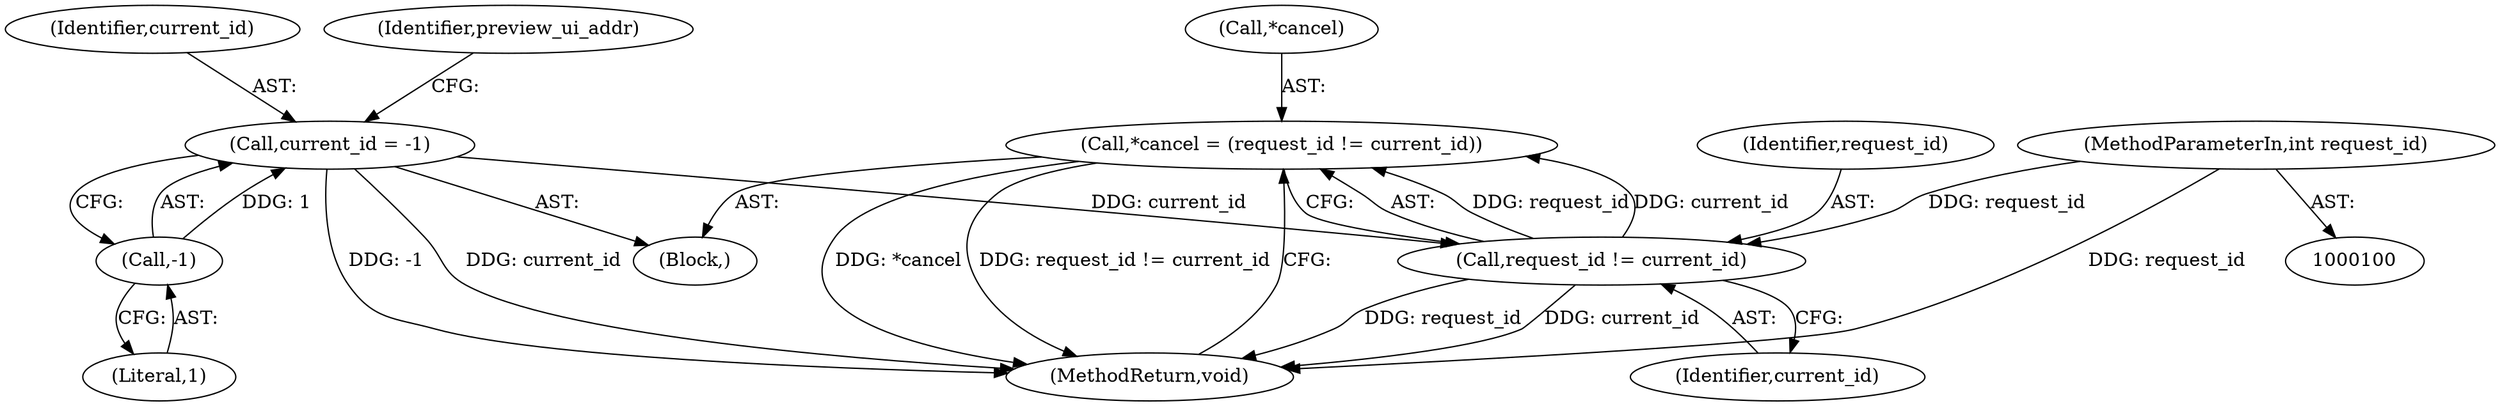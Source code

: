 digraph "1_Chrome_116d0963cadfbf55ef2ec3d13781987c4d80517a_13@pointer" {
"1000122" [label="(Call,*cancel = (request_id != current_id))"];
"1000125" [label="(Call,request_id != current_id)"];
"1000102" [label="(MethodParameterIn,int request_id)"];
"1000106" [label="(Call,current_id = -1)"];
"1000108" [label="(Call,-1)"];
"1000122" [label="(Call,*cancel = (request_id != current_id))"];
"1000128" [label="(MethodReturn,void)"];
"1000106" [label="(Call,current_id = -1)"];
"1000125" [label="(Call,request_id != current_id)"];
"1000113" [label="(Identifier,preview_ui_addr)"];
"1000104" [label="(Block,)"];
"1000123" [label="(Call,*cancel)"];
"1000108" [label="(Call,-1)"];
"1000107" [label="(Identifier,current_id)"];
"1000126" [label="(Identifier,request_id)"];
"1000102" [label="(MethodParameterIn,int request_id)"];
"1000127" [label="(Identifier,current_id)"];
"1000109" [label="(Literal,1)"];
"1000122" -> "1000104"  [label="AST: "];
"1000122" -> "1000125"  [label="CFG: "];
"1000123" -> "1000122"  [label="AST: "];
"1000125" -> "1000122"  [label="AST: "];
"1000128" -> "1000122"  [label="CFG: "];
"1000122" -> "1000128"  [label="DDG: request_id != current_id"];
"1000122" -> "1000128"  [label="DDG: *cancel"];
"1000125" -> "1000122"  [label="DDG: request_id"];
"1000125" -> "1000122"  [label="DDG: current_id"];
"1000125" -> "1000127"  [label="CFG: "];
"1000126" -> "1000125"  [label="AST: "];
"1000127" -> "1000125"  [label="AST: "];
"1000125" -> "1000128"  [label="DDG: request_id"];
"1000125" -> "1000128"  [label="DDG: current_id"];
"1000102" -> "1000125"  [label="DDG: request_id"];
"1000106" -> "1000125"  [label="DDG: current_id"];
"1000102" -> "1000100"  [label="AST: "];
"1000102" -> "1000128"  [label="DDG: request_id"];
"1000106" -> "1000104"  [label="AST: "];
"1000106" -> "1000108"  [label="CFG: "];
"1000107" -> "1000106"  [label="AST: "];
"1000108" -> "1000106"  [label="AST: "];
"1000113" -> "1000106"  [label="CFG: "];
"1000106" -> "1000128"  [label="DDG: -1"];
"1000106" -> "1000128"  [label="DDG: current_id"];
"1000108" -> "1000106"  [label="DDG: 1"];
"1000108" -> "1000109"  [label="CFG: "];
"1000109" -> "1000108"  [label="AST: "];
}
